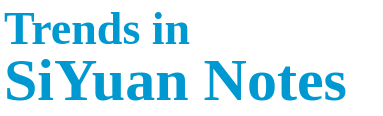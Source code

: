<mxfile version="22.1.2" type="device">
  <diagram name="第 1 页" id="tyv2utmt_E9uJSGxMll0">
    <mxGraphModel dx="619" dy="370" grid="1" gridSize="10" guides="1" tooltips="1" connect="1" arrows="1" fold="1" page="1" pageScale="1" pageWidth="1654" pageHeight="1169" math="0" shadow="0">
      <root>
        <mxCell id="0" />
        <mxCell id="1" parent="0" />
        <mxCell id="H9OBpOHj6smQSju4Y0Dg-1" value="&lt;b&gt;&lt;font face=&quot;HarmonySC&quot; style=&quot;font-size: 23px;&quot;&gt;Trends in&lt;/font&gt;&lt;/b&gt;" style="text;html=1;strokeColor=none;fillColor=none;align=left;verticalAlign=middle;whiteSpace=wrap;rounded=0;fontColor=#0098D1;" parent="1" vertex="1">
          <mxGeometry x="760" y="460" width="114.29" height="20" as="geometry" />
        </mxCell>
        <mxCell id="H9OBpOHj6smQSju4Y0Dg-2" value="&lt;b&gt;&lt;font style=&quot;font-size: 30px;&quot;&gt;SiYuan&amp;nbsp;Notes&lt;/font&gt;&lt;/b&gt;" style="text;html=1;strokeColor=none;fillColor=none;align=left;verticalAlign=middle;whiteSpace=wrap;rounded=0;fontColor=#0098D1;fontFamily=HarmonySC;" parent="1" vertex="1">
          <mxGeometry x="760" y="481" width="190.48" height="28" as="geometry" />
        </mxCell>
      </root>
    </mxGraphModel>
  </diagram>
</mxfile>
